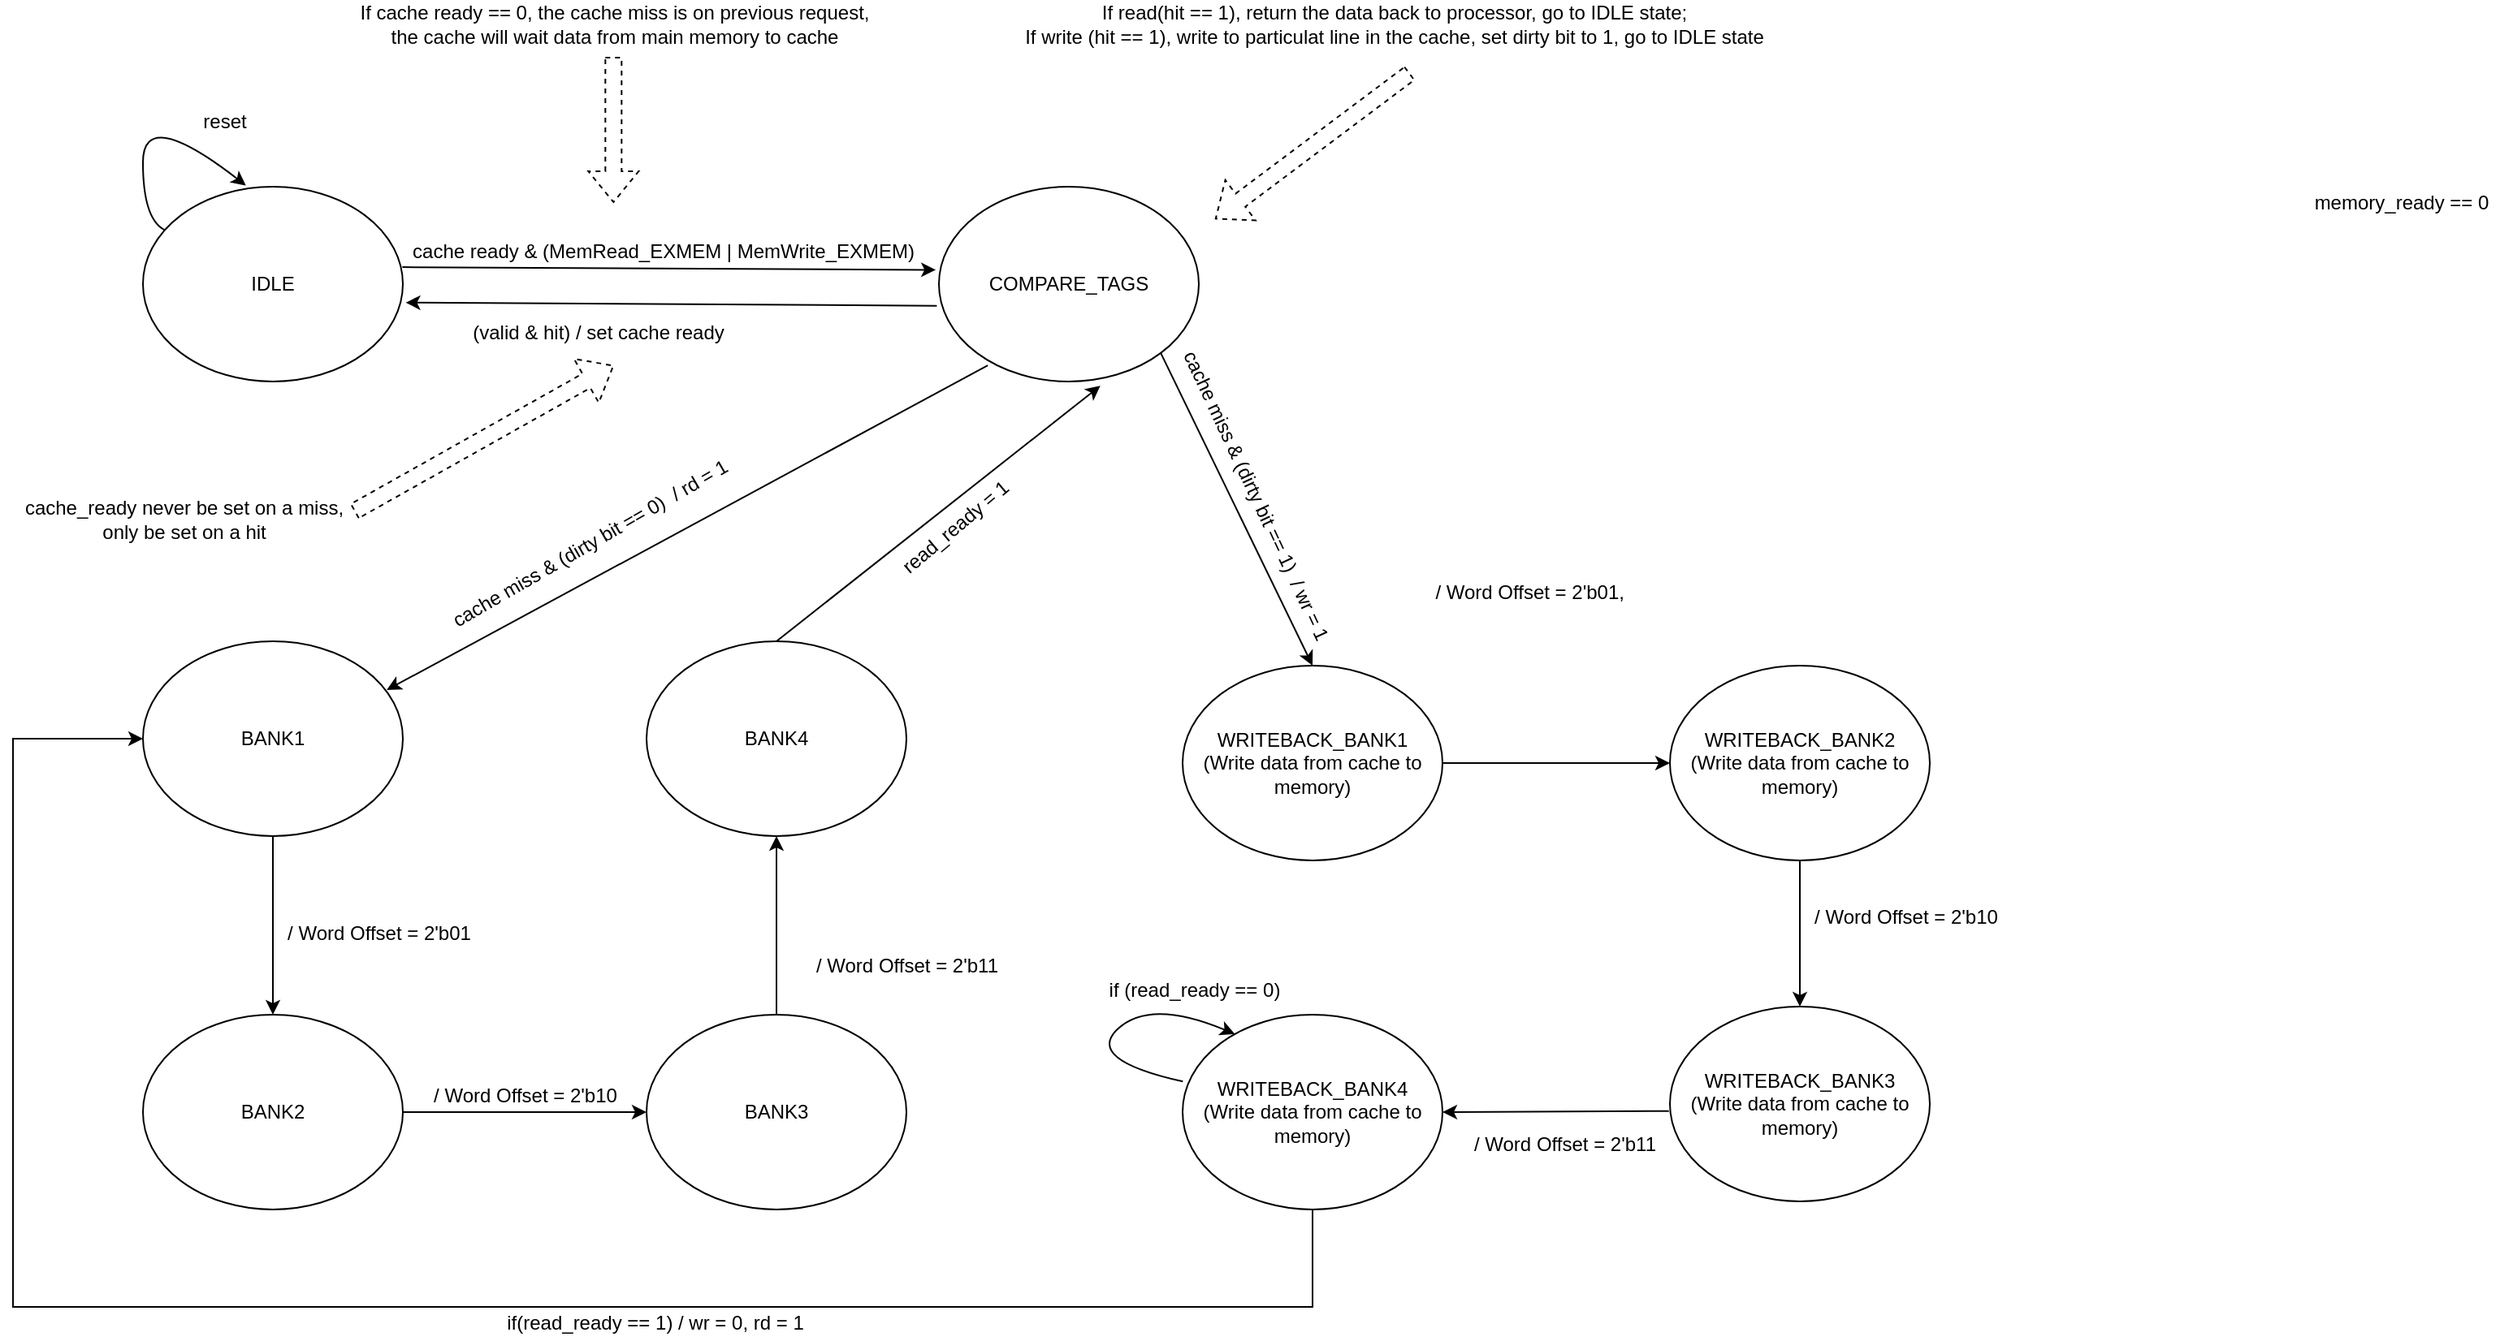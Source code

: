 <mxfile version="17.4.1" type="github">
  <diagram id="0WsAM_WMDWSk5i0kJ9NH" name="Page-1">
    <mxGraphModel dx="1824" dy="993" grid="1" gridSize="10" guides="1" tooltips="1" connect="1" arrows="1" fold="1" page="1" pageScale="1" pageWidth="1654" pageHeight="2336" math="0" shadow="0">
      <root>
        <mxCell id="0" />
        <mxCell id="1" parent="0" />
        <mxCell id="vXcKBsRQnSgELRRLZla8-1" value="IDLE" style="ellipse;whiteSpace=wrap;html=1;" parent="1" vertex="1">
          <mxGeometry x="240" y="190" width="160" height="120" as="geometry" />
        </mxCell>
        <mxCell id="vXcKBsRQnSgELRRLZla8-2" value="COMPARE_TAGS" style="ellipse;whiteSpace=wrap;html=1;" parent="1" vertex="1">
          <mxGeometry x="730" y="190" width="160" height="120" as="geometry" />
        </mxCell>
        <mxCell id="vXcKBsRQnSgELRRLZla8-3" value="BANK1" style="ellipse;whiteSpace=wrap;html=1;" parent="1" vertex="1">
          <mxGeometry x="240" y="470" width="160" height="120" as="geometry" />
        </mxCell>
        <mxCell id="vXcKBsRQnSgELRRLZla8-4" value="" style="endArrow=classic;html=1;rounded=0;exitX=0.998;exitY=0.413;exitDx=0;exitDy=0;exitPerimeter=0;entryX=-0.012;entryY=0.427;entryDx=0;entryDy=0;entryPerimeter=0;" parent="1" source="vXcKBsRQnSgELRRLZla8-1" target="vXcKBsRQnSgELRRLZla8-2" edge="1">
          <mxGeometry width="50" height="50" relative="1" as="geometry">
            <mxPoint x="510" y="190" as="sourcePoint" />
            <mxPoint x="560" y="140" as="targetPoint" />
          </mxGeometry>
        </mxCell>
        <mxCell id="vXcKBsRQnSgELRRLZla8-5" value="" style="endArrow=classic;html=1;rounded=0;entryX=1.011;entryY=0.595;entryDx=0;entryDy=0;entryPerimeter=0;exitX=-0.008;exitY=0.611;exitDx=0;exitDy=0;exitPerimeter=0;" parent="1" source="vXcKBsRQnSgELRRLZla8-2" target="vXcKBsRQnSgELRRLZla8-1" edge="1">
          <mxGeometry width="50" height="50" relative="1" as="geometry">
            <mxPoint x="540" y="360" as="sourcePoint" />
            <mxPoint x="638.4" y="261.68" as="targetPoint" />
          </mxGeometry>
        </mxCell>
        <mxCell id="vXcKBsRQnSgELRRLZla8-6" value="(valid &amp;amp; hit) / set cache ready" style="text;html=1;align=center;verticalAlign=middle;resizable=0;points=[];autosize=1;strokeColor=none;fillColor=none;" parent="1" vertex="1">
          <mxGeometry x="435" y="270" width="170" height="20" as="geometry" />
        </mxCell>
        <mxCell id="vXcKBsRQnSgELRRLZla8-7" value="cache ready &amp;amp; (MemRead_EXMEM | MemWrite_EXMEM)" style="text;html=1;align=center;verticalAlign=middle;resizable=0;points=[];autosize=1;strokeColor=none;fillColor=none;" parent="1" vertex="1">
          <mxGeometry x="400" y="220" width="320" height="20" as="geometry" />
        </mxCell>
        <mxCell id="vXcKBsRQnSgELRRLZla8-8" value="" style="endArrow=classic;html=1;rounded=0;exitX=0.188;exitY=0.917;exitDx=0;exitDy=0;exitPerimeter=0;entryX=0.938;entryY=0.25;entryDx=0;entryDy=0;entryPerimeter=0;" parent="1" source="vXcKBsRQnSgELRRLZla8-2" target="vXcKBsRQnSgELRRLZla8-3" edge="1">
          <mxGeometry width="50" height="50" relative="1" as="geometry">
            <mxPoint x="490" y="420" as="sourcePoint" />
            <mxPoint x="540" y="370" as="targetPoint" />
          </mxGeometry>
        </mxCell>
        <mxCell id="vXcKBsRQnSgELRRLZla8-12" value="reset" style="text;html=1;align=center;verticalAlign=middle;resizable=0;points=[];autosize=1;strokeColor=none;fillColor=none;" parent="1" vertex="1">
          <mxGeometry x="270" y="140" width="40" height="20" as="geometry" />
        </mxCell>
        <mxCell id="vXcKBsRQnSgELRRLZla8-13" value="cache miss &amp;amp; (dirty bit == 0)&amp;nbsp; / rd = 1" style="text;html=1;align=center;verticalAlign=middle;resizable=0;points=[];autosize=1;strokeColor=none;fillColor=none;rotation=-30;" parent="1" vertex="1">
          <mxGeometry x="410" y="400" width="210" height="20" as="geometry" />
        </mxCell>
        <mxCell id="vXcKBsRQnSgELRRLZla8-14" value="read_ready = 1" style="text;html=1;align=center;verticalAlign=middle;resizable=0;points=[];autosize=1;strokeColor=none;fillColor=none;rotation=-40;" parent="1" vertex="1">
          <mxGeometry x="690" y="390" width="100" height="20" as="geometry" />
        </mxCell>
        <mxCell id="vXcKBsRQnSgELRRLZla8-16" value="WRITEBACK_BANK1&lt;br&gt;(Write data from cache to&lt;br&gt;memory)" style="ellipse;whiteSpace=wrap;html=1;" parent="1" vertex="1">
          <mxGeometry x="880" y="485" width="160" height="120" as="geometry" />
        </mxCell>
        <mxCell id="vXcKBsRQnSgELRRLZla8-18" value="cache miss &amp;amp; (dirty bit == 1)&amp;nbsp; / wr = 1" style="text;html=1;align=center;verticalAlign=middle;resizable=0;points=[];autosize=1;strokeColor=none;fillColor=none;rotation=65;" parent="1" vertex="1">
          <mxGeometry x="820" y="370" width="210" height="20" as="geometry" />
        </mxCell>
        <mxCell id="vXcKBsRQnSgELRRLZla8-20" value="" style="curved=1;endArrow=classic;html=1;rounded=0;entryX=0.396;entryY=-0.006;entryDx=0;entryDy=0;entryPerimeter=0;" parent="1" source="vXcKBsRQnSgELRRLZla8-1" target="vXcKBsRQnSgELRRLZla8-1" edge="1">
          <mxGeometry width="50" height="50" relative="1" as="geometry">
            <mxPoint x="190" y="210" as="sourcePoint" />
            <mxPoint x="240" y="160" as="targetPoint" />
            <Array as="points">
              <mxPoint x="240" y="210" />
              <mxPoint x="240" y="140" />
            </Array>
          </mxGeometry>
        </mxCell>
        <mxCell id="vXcKBsRQnSgELRRLZla8-21" value="memory_ready == 0" style="text;html=1;align=center;verticalAlign=middle;resizable=0;points=[];autosize=1;strokeColor=none;fillColor=none;" parent="1" vertex="1">
          <mxGeometry x="1570" y="190" width="120" height="20" as="geometry" />
        </mxCell>
        <mxCell id="vXcKBsRQnSgELRRLZla8-26" value="If cache ready == 0, the cache miss is on previous request,&lt;br&gt;the cache will wait data from main memory to cache" style="text;html=1;align=center;verticalAlign=middle;resizable=0;points=[];autosize=1;strokeColor=none;fillColor=none;" parent="1" vertex="1">
          <mxGeometry x="365" y="75" width="330" height="30" as="geometry" />
        </mxCell>
        <mxCell id="vXcKBsRQnSgELRRLZla8-28" value="If read(hit == 1), return the data back to processor, go to IDLE state;&lt;br&gt;If write (hit == 1), write to particulat line in the cache, set dirty bit to 1, go to IDLE state" style="text;html=1;align=center;verticalAlign=middle;resizable=0;points=[];autosize=1;strokeColor=none;fillColor=none;" parent="1" vertex="1">
          <mxGeometry x="775" y="75" width="470" height="30" as="geometry" />
        </mxCell>
        <mxCell id="vXcKBsRQnSgELRRLZla8-29" value="" style="shape=flexArrow;endArrow=classic;html=1;rounded=0;dashed=1;" parent="1" edge="1">
          <mxGeometry width="50" height="50" relative="1" as="geometry">
            <mxPoint x="1020" y="120" as="sourcePoint" />
            <mxPoint x="900" y="210" as="targetPoint" />
          </mxGeometry>
        </mxCell>
        <mxCell id="vXcKBsRQnSgELRRLZla8-30" value="" style="shape=flexArrow;endArrow=classic;html=1;rounded=0;dashed=1;" parent="1" edge="1">
          <mxGeometry width="50" height="50" relative="1" as="geometry">
            <mxPoint x="529.66" y="110" as="sourcePoint" />
            <mxPoint x="529.66" y="200" as="targetPoint" />
          </mxGeometry>
        </mxCell>
        <mxCell id="tzn-iaff5u_yxrBMmpEt-2" value="" style="shape=flexArrow;endArrow=classic;html=1;rounded=0;dashed=1;" edge="1" parent="1">
          <mxGeometry width="50" height="50" relative="1" as="geometry">
            <mxPoint x="370" y="390" as="sourcePoint" />
            <mxPoint x="530" y="300" as="targetPoint" />
          </mxGeometry>
        </mxCell>
        <mxCell id="tzn-iaff5u_yxrBMmpEt-3" value="cache_ready never be set on a miss,&lt;br&gt;only be set on a hit" style="text;html=1;align=center;verticalAlign=middle;resizable=0;points=[];autosize=1;strokeColor=none;fillColor=none;" vertex="1" parent="1">
          <mxGeometry x="160" y="380" width="210" height="30" as="geometry" />
        </mxCell>
        <mxCell id="tzn-iaff5u_yxrBMmpEt-7" value="BANK2" style="ellipse;whiteSpace=wrap;html=1;" vertex="1" parent="1">
          <mxGeometry x="240" y="700" width="160" height="120" as="geometry" />
        </mxCell>
        <mxCell id="tzn-iaff5u_yxrBMmpEt-8" value="BANK3" style="ellipse;whiteSpace=wrap;html=1;" vertex="1" parent="1">
          <mxGeometry x="550" y="700" width="160" height="120" as="geometry" />
        </mxCell>
        <mxCell id="tzn-iaff5u_yxrBMmpEt-9" value="BANK4" style="ellipse;whiteSpace=wrap;html=1;" vertex="1" parent="1">
          <mxGeometry x="550" y="470" width="160" height="120" as="geometry" />
        </mxCell>
        <mxCell id="tzn-iaff5u_yxrBMmpEt-12" value="" style="endArrow=classic;html=1;rounded=0;exitX=0.5;exitY=1;exitDx=0;exitDy=0;entryX=0.5;entryY=0;entryDx=0;entryDy=0;" edge="1" parent="1" source="vXcKBsRQnSgELRRLZla8-3" target="tzn-iaff5u_yxrBMmpEt-7">
          <mxGeometry width="50" height="50" relative="1" as="geometry">
            <mxPoint x="130" y="650" as="sourcePoint" />
            <mxPoint x="180" y="600" as="targetPoint" />
          </mxGeometry>
        </mxCell>
        <mxCell id="tzn-iaff5u_yxrBMmpEt-13" value="" style="endArrow=classic;html=1;rounded=0;exitX=1;exitY=0.5;exitDx=0;exitDy=0;entryX=0;entryY=0.5;entryDx=0;entryDy=0;" edge="1" parent="1" source="tzn-iaff5u_yxrBMmpEt-7" target="tzn-iaff5u_yxrBMmpEt-8">
          <mxGeometry width="50" height="50" relative="1" as="geometry">
            <mxPoint x="460" y="700" as="sourcePoint" />
            <mxPoint x="510" y="650" as="targetPoint" />
          </mxGeometry>
        </mxCell>
        <mxCell id="tzn-iaff5u_yxrBMmpEt-14" value="" style="endArrow=classic;html=1;rounded=0;entryX=0.5;entryY=1;entryDx=0;entryDy=0;" edge="1" parent="1" source="tzn-iaff5u_yxrBMmpEt-8" target="tzn-iaff5u_yxrBMmpEt-9">
          <mxGeometry width="50" height="50" relative="1" as="geometry">
            <mxPoint x="730" y="700" as="sourcePoint" />
            <mxPoint x="780" y="650" as="targetPoint" />
          </mxGeometry>
        </mxCell>
        <mxCell id="tzn-iaff5u_yxrBMmpEt-15" value="/ Word Offset = 2&#39;b01" style="text;html=1;align=center;verticalAlign=middle;resizable=0;points=[];autosize=1;strokeColor=none;fillColor=none;" vertex="1" parent="1">
          <mxGeometry x="320" y="640" width="130" height="20" as="geometry" />
        </mxCell>
        <mxCell id="tzn-iaff5u_yxrBMmpEt-16" value="/ Word Offset = 2&#39;b10" style="text;html=1;align=center;verticalAlign=middle;resizable=0;points=[];autosize=1;strokeColor=none;fillColor=none;" vertex="1" parent="1">
          <mxGeometry x="410" y="740" width="130" height="20" as="geometry" />
        </mxCell>
        <mxCell id="tzn-iaff5u_yxrBMmpEt-18" value="/ Word Offset = 2&#39;b11" style="text;html=1;align=center;verticalAlign=middle;resizable=0;points=[];autosize=1;strokeColor=none;fillColor=none;" vertex="1" parent="1">
          <mxGeometry x="645" y="660" width="130" height="20" as="geometry" />
        </mxCell>
        <mxCell id="tzn-iaff5u_yxrBMmpEt-20" value="" style="endArrow=classic;html=1;rounded=0;exitX=0.5;exitY=0;exitDx=0;exitDy=0;entryX=0.621;entryY=1.022;entryDx=0;entryDy=0;entryPerimeter=0;" edge="1" parent="1" source="tzn-iaff5u_yxrBMmpEt-9" target="vXcKBsRQnSgELRRLZla8-2">
          <mxGeometry width="50" height="50" relative="1" as="geometry">
            <mxPoint x="790" y="620" as="sourcePoint" />
            <mxPoint x="840" y="570" as="targetPoint" />
          </mxGeometry>
        </mxCell>
        <mxCell id="tzn-iaff5u_yxrBMmpEt-21" value="" style="endArrow=classic;html=1;rounded=0;exitX=1;exitY=1;exitDx=0;exitDy=0;entryX=0.5;entryY=0;entryDx=0;entryDy=0;" edge="1" parent="1" source="vXcKBsRQnSgELRRLZla8-2" target="vXcKBsRQnSgELRRLZla8-16">
          <mxGeometry width="50" height="50" relative="1" as="geometry">
            <mxPoint x="1020" y="370" as="sourcePoint" />
            <mxPoint x="1070" y="320" as="targetPoint" />
          </mxGeometry>
        </mxCell>
        <mxCell id="tzn-iaff5u_yxrBMmpEt-22" value="WRITEBACK_BANK2&lt;br&gt;(Write data from cache to&lt;br&gt;memory)" style="ellipse;whiteSpace=wrap;html=1;" vertex="1" parent="1">
          <mxGeometry x="1180" y="485" width="160" height="120" as="geometry" />
        </mxCell>
        <mxCell id="tzn-iaff5u_yxrBMmpEt-23" value="WRITEBACK_BANK3&lt;br&gt;(Write data from cache to&lt;br&gt;memory)" style="ellipse;whiteSpace=wrap;html=1;" vertex="1" parent="1">
          <mxGeometry x="1180" y="695" width="160" height="120" as="geometry" />
        </mxCell>
        <mxCell id="tzn-iaff5u_yxrBMmpEt-24" value="WRITEBACK_BANK4&lt;br&gt;(Write data from cache to&lt;br&gt;memory)" style="ellipse;whiteSpace=wrap;html=1;" vertex="1" parent="1">
          <mxGeometry x="880" y="700" width="160" height="120" as="geometry" />
        </mxCell>
        <mxCell id="tzn-iaff5u_yxrBMmpEt-26" value="" style="endArrow=classic;html=1;rounded=0;entryX=0;entryY=0.5;entryDx=0;entryDy=0;exitX=1;exitY=0.5;exitDx=0;exitDy=0;" edge="1" parent="1" source="vXcKBsRQnSgELRRLZla8-16" target="tzn-iaff5u_yxrBMmpEt-22">
          <mxGeometry width="50" height="50" relative="1" as="geometry">
            <mxPoint x="1040" y="555" as="sourcePoint" />
            <mxPoint x="1090" y="505" as="targetPoint" />
          </mxGeometry>
        </mxCell>
        <mxCell id="tzn-iaff5u_yxrBMmpEt-27" value="" style="endArrow=classic;html=1;rounded=0;exitX=0.5;exitY=1;exitDx=0;exitDy=0;entryX=0.5;entryY=0;entryDx=0;entryDy=0;" edge="1" parent="1" source="tzn-iaff5u_yxrBMmpEt-22" target="tzn-iaff5u_yxrBMmpEt-23">
          <mxGeometry width="50" height="50" relative="1" as="geometry">
            <mxPoint x="1080" y="660" as="sourcePoint" />
            <mxPoint x="1130" y="610" as="targetPoint" />
          </mxGeometry>
        </mxCell>
        <mxCell id="tzn-iaff5u_yxrBMmpEt-28" value="" style="endArrow=classic;html=1;rounded=0;exitX=-0.004;exitY=0.536;exitDx=0;exitDy=0;entryX=1;entryY=0.5;entryDx=0;entryDy=0;exitPerimeter=0;" edge="1" parent="1" source="tzn-iaff5u_yxrBMmpEt-23" target="tzn-iaff5u_yxrBMmpEt-24">
          <mxGeometry width="50" height="50" relative="1" as="geometry">
            <mxPoint x="1030" y="690" as="sourcePoint" />
            <mxPoint x="1080" y="640" as="targetPoint" />
          </mxGeometry>
        </mxCell>
        <mxCell id="tzn-iaff5u_yxrBMmpEt-29" value="" style="endArrow=classic;html=1;rounded=0;exitX=0.5;exitY=1;exitDx=0;exitDy=0;" edge="1" parent="1" source="tzn-iaff5u_yxrBMmpEt-24">
          <mxGeometry width="50" height="50" relative="1" as="geometry">
            <mxPoint x="840" y="860" as="sourcePoint" />
            <mxPoint x="240" y="530" as="targetPoint" />
            <Array as="points">
              <mxPoint x="960" y="880" />
              <mxPoint x="160" y="880" />
              <mxPoint x="160" y="530" />
            </Array>
          </mxGeometry>
        </mxCell>
        <mxCell id="tzn-iaff5u_yxrBMmpEt-30" value="/ Word Offset = 2&#39;b01,&amp;nbsp;" style="text;html=1;align=center;verticalAlign=middle;resizable=0;points=[];autosize=1;strokeColor=none;fillColor=none;" vertex="1" parent="1">
          <mxGeometry x="1030" y="430" width="130" height="20" as="geometry" />
        </mxCell>
        <mxCell id="tzn-iaff5u_yxrBMmpEt-31" value="/ Word Offset = 2&#39;b10" style="text;html=1;align=center;verticalAlign=middle;resizable=0;points=[];autosize=1;strokeColor=none;fillColor=none;" vertex="1" parent="1">
          <mxGeometry x="1260" y="630" width="130" height="20" as="geometry" />
        </mxCell>
        <mxCell id="tzn-iaff5u_yxrBMmpEt-32" value="/ Word Offset = 2&#39;b11" style="text;html=1;align=center;verticalAlign=middle;resizable=0;points=[];autosize=1;strokeColor=none;fillColor=none;" vertex="1" parent="1">
          <mxGeometry x="1050" y="770" width="130" height="20" as="geometry" />
        </mxCell>
        <mxCell id="tzn-iaff5u_yxrBMmpEt-35" value="if(read_ready == 1) / wr = 0, rd = 1" style="text;html=1;align=center;verticalAlign=middle;resizable=0;points=[];autosize=1;strokeColor=none;fillColor=none;" vertex="1" parent="1">
          <mxGeometry x="455" y="880" width="200" height="20" as="geometry" />
        </mxCell>
        <mxCell id="tzn-iaff5u_yxrBMmpEt-36" value="" style="curved=1;endArrow=classic;html=1;rounded=0;exitX=0.001;exitY=0.343;exitDx=0;exitDy=0;exitPerimeter=0;entryX=0.201;entryY=0.099;entryDx=0;entryDy=0;entryPerimeter=0;" edge="1" parent="1" source="tzn-iaff5u_yxrBMmpEt-24" target="tzn-iaff5u_yxrBMmpEt-24">
          <mxGeometry width="50" height="50" relative="1" as="geometry">
            <mxPoint x="874.96" y="725.72" as="sourcePoint" />
            <mxPoint x="880.08" y="680.0" as="targetPoint" />
            <Array as="points">
              <mxPoint x="820" y="727.72" />
              <mxPoint x="860" y="690" />
            </Array>
          </mxGeometry>
        </mxCell>
        <mxCell id="tzn-iaff5u_yxrBMmpEt-37" value="if (read_ready == 0)" style="text;html=1;align=center;verticalAlign=middle;resizable=0;points=[];autosize=1;strokeColor=none;fillColor=none;" vertex="1" parent="1">
          <mxGeometry x="827" y="675" width="120" height="20" as="geometry" />
        </mxCell>
      </root>
    </mxGraphModel>
  </diagram>
</mxfile>
